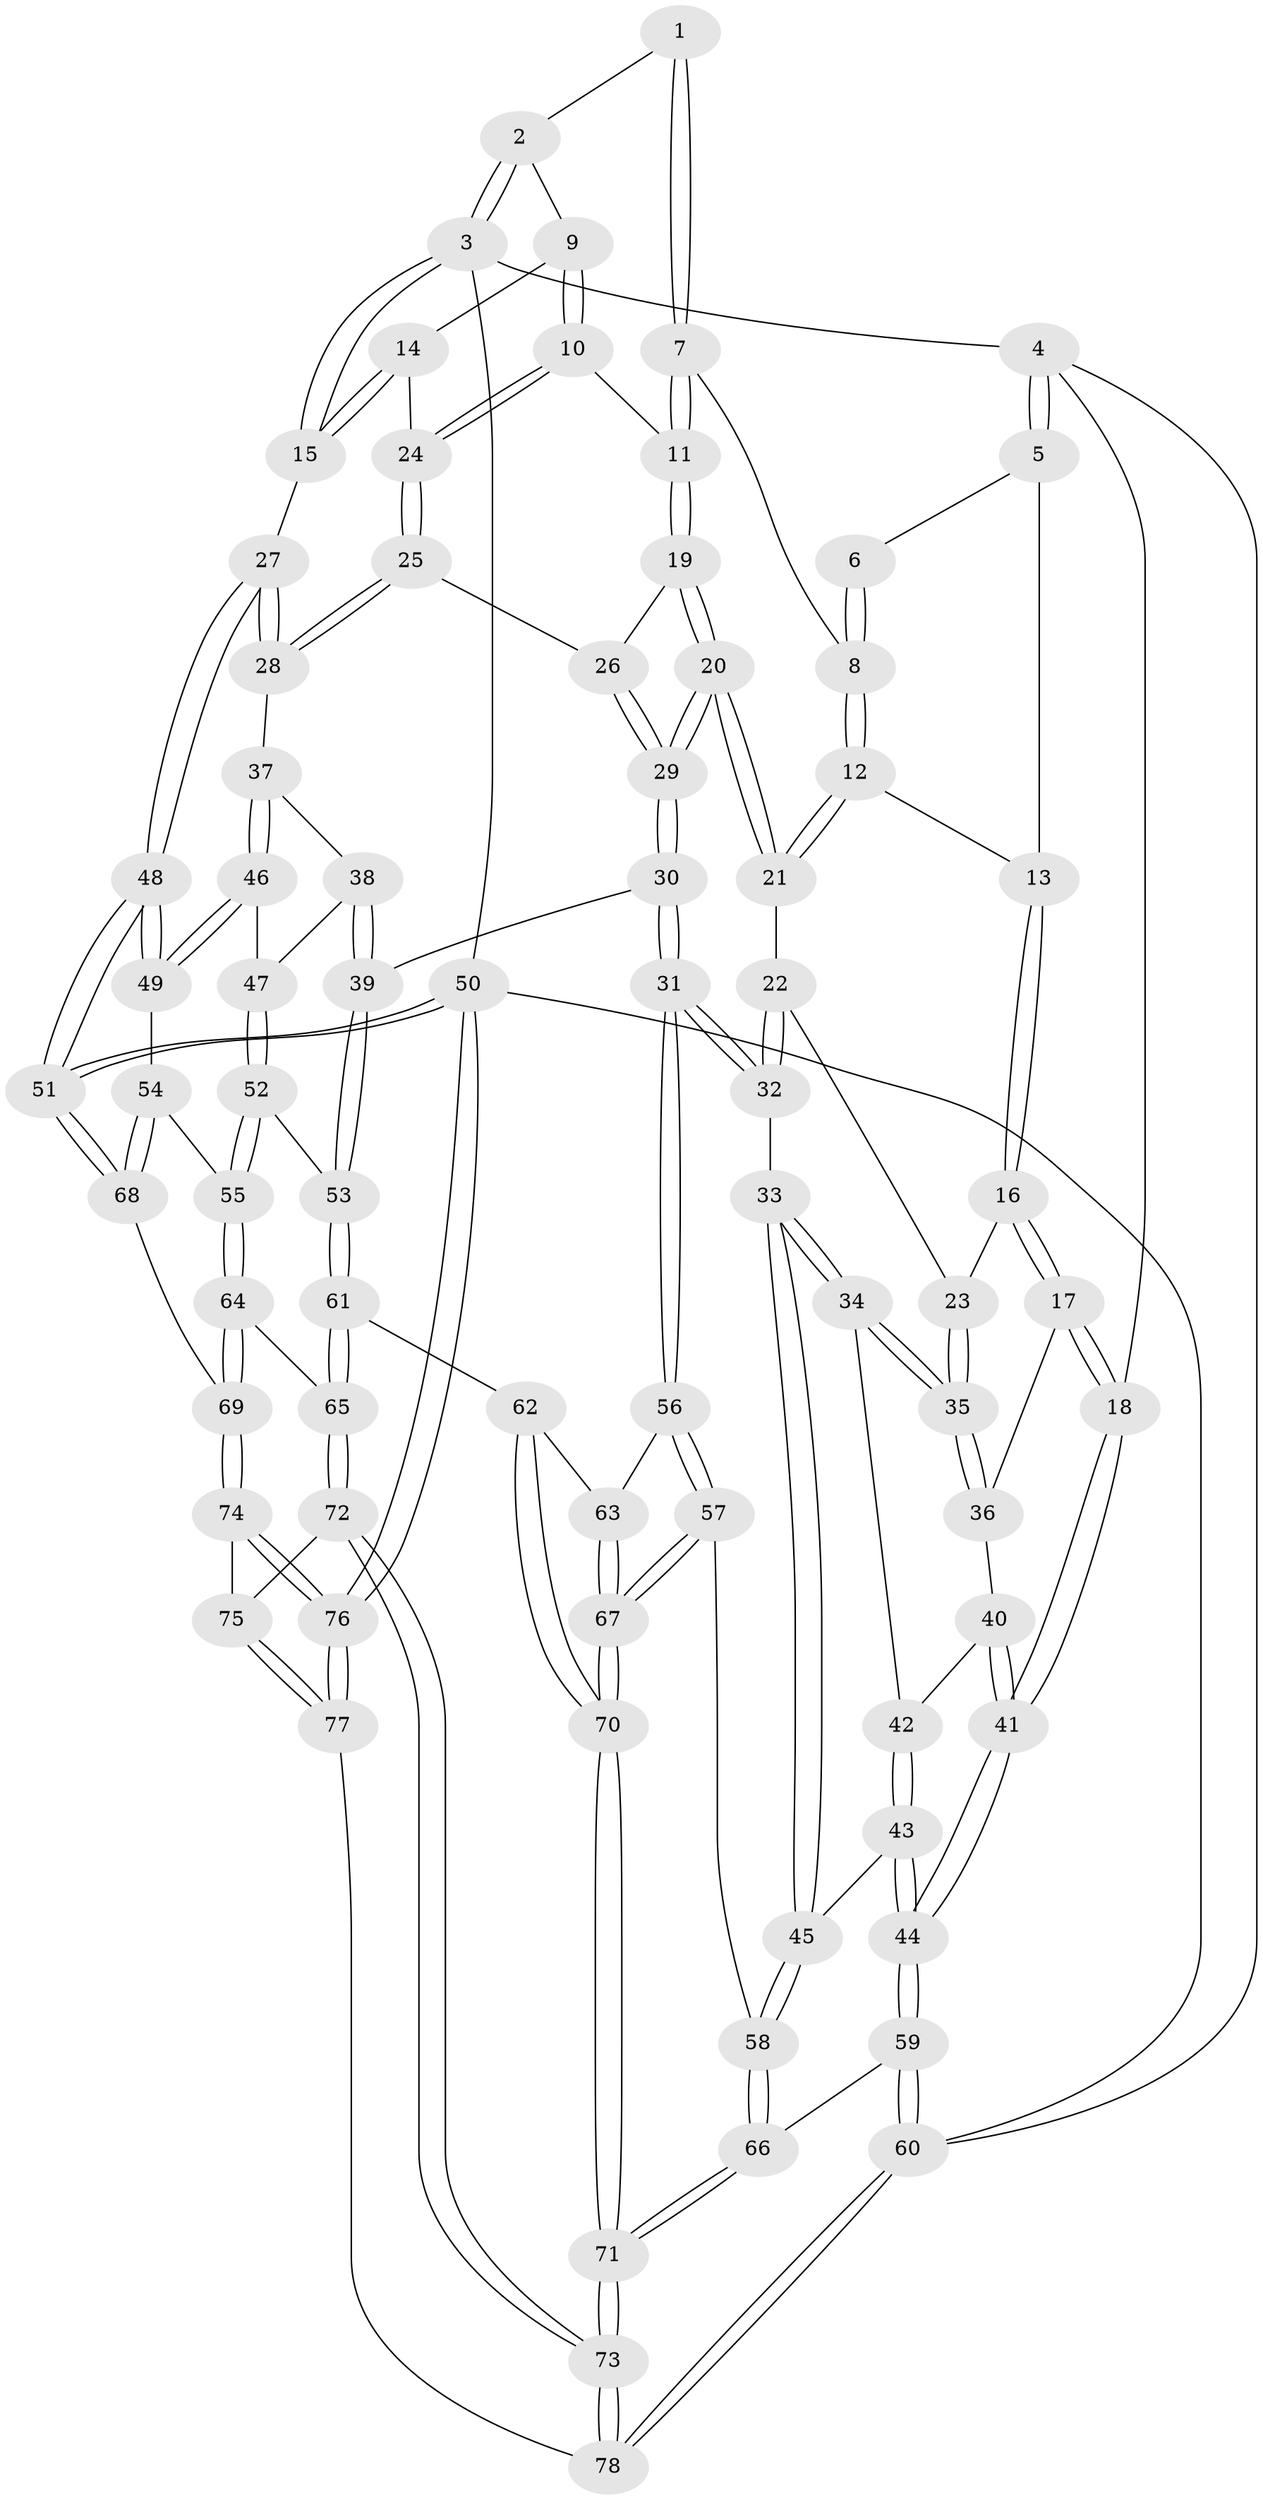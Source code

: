 // coarse degree distribution, {4: 0.32608695652173914, 5: 0.41304347826086957, 3: 0.10869565217391304, 6: 0.13043478260869565, 8: 0.021739130434782608}
// Generated by graph-tools (version 1.1) at 2025/42/03/06/25 10:42:26]
// undirected, 78 vertices, 192 edges
graph export_dot {
graph [start="1"]
  node [color=gray90,style=filled];
  1 [pos="+0.6265320935617449+0"];
  2 [pos="+0.8005989184325351+0"];
  3 [pos="+1+0"];
  4 [pos="+0+0"];
  5 [pos="+0.26747144379999516+0"];
  6 [pos="+0.37750582832571317+0"];
  7 [pos="+0.58442268237485+0.08705532941500752"];
  8 [pos="+0.4925248454420508+0.09446886469245536"];
  9 [pos="+0.8270928775028852+0"];
  10 [pos="+0.755011526701003+0.13433061837114166"];
  11 [pos="+0.623046854709894+0.1416310471778522"];
  12 [pos="+0.4075171936721613+0.11624762559217723"];
  13 [pos="+0.36675263278683823+0.08990663987182822"];
  14 [pos="+0.969114688158047+0.1183711039548999"];
  15 [pos="+1+0.20294632946447239"];
  16 [pos="+0.14302649632051412+0.21748764118547867"];
  17 [pos="+0.015403079863594104+0.20646328569204866"];
  18 [pos="+0+0.16832099317276256"];
  19 [pos="+0.6196434738057798+0.15569876667285584"];
  20 [pos="+0.5492020741674998+0.30032964664686296"];
  21 [pos="+0.41743014579229243+0.23348876308484096"];
  22 [pos="+0.3425227632773856+0.28729969177663395"];
  23 [pos="+0.2781603800775583+0.2918772143574448"];
  24 [pos="+0.806298272461136+0.18145690384749166"];
  25 [pos="+0.8213798980639542+0.3184029308824268"];
  26 [pos="+0.7526691434728958+0.3296052100545534"];
  27 [pos="+1+0.2099180350788658"];
  28 [pos="+0.875211041433863+0.358768425619647"];
  29 [pos="+0.5737588788061943+0.41488508666733676"];
  30 [pos="+0.5579110494851476+0.465085271455093"];
  31 [pos="+0.5563215866665364+0.4659603849189775"];
  32 [pos="+0.4639769323170495+0.4712965620166495"];
  33 [pos="+0.36195522240670425+0.5111978931775177"];
  34 [pos="+0.291626209813683+0.4319352218552715"];
  35 [pos="+0.2913213682361776+0.43047154727196774"];
  36 [pos="+0.11298763600310435+0.33729714692675905"];
  37 [pos="+0.8730109502351033+0.4031272510142809"];
  38 [pos="+0.7495797093614397+0.4734011998527545"];
  39 [pos="+0.6298506611184369+0.5108479864570795"];
  40 [pos="+0.17842762365232837+0.4384944880814807"];
  41 [pos="+0+0.6431899453311011"];
  42 [pos="+0.1864365554547608+0.44604175895230636"];
  43 [pos="+0.1932362541667469+0.599361924408481"];
  44 [pos="+0+0.6581447835615392"];
  45 [pos="+0.2936428321944118+0.6120709220007716"];
  46 [pos="+0.8914598025357711+0.4684151815959633"];
  47 [pos="+0.8205110240527671+0.5438739135087167"];
  48 [pos="+1+0.5707169822027075"];
  49 [pos="+0.9946977526788368+0.5664276129610244"];
  50 [pos="+1+1"];
  51 [pos="+1+0.8147589401441501"];
  52 [pos="+0.7725046190716348+0.617303518384044"];
  53 [pos="+0.7119275473359988+0.6096195417953578"];
  54 [pos="+0.8859377904536108+0.676719763845003"];
  55 [pos="+0.8395393269638645+0.672175872573167"];
  56 [pos="+0.518193971370667+0.6600385076363673"];
  57 [pos="+0.3340654552880578+0.6818176357605849"];
  58 [pos="+0.3146470310646197+0.66069443165835"];
  59 [pos="+0+0.7594424307196282"];
  60 [pos="+0+1"];
  61 [pos="+0.6419462663859283+0.7608037686916969"];
  62 [pos="+0.5974941320715949+0.7553667483194575"];
  63 [pos="+0.5287585248841425+0.68575480804101"];
  64 [pos="+0.79423070681899+0.7547330159547025"];
  65 [pos="+0.6843608171277611+0.8132365892859245"];
  66 [pos="+0.16358669210246296+0.8318142592693085"];
  67 [pos="+0.3849188823675215+0.8235004676903457"];
  68 [pos="+0.9694705403161183+0.8209771655848614"];
  69 [pos="+0.8915798100527725+0.8865457242611962"];
  70 [pos="+0.3955595387873432+0.9344808437789267"];
  71 [pos="+0.38111501464251374+0.9968555705676128"];
  72 [pos="+0.6917938489041588+0.8503158597805143"];
  73 [pos="+0.41101491539036694+1"];
  74 [pos="+0.851612736793717+0.9445238170718689"];
  75 [pos="+0.7802609861041196+0.9121241293387757"];
  76 [pos="+0.908277558994358+1"];
  77 [pos="+0.46347044362829803+1"];
  78 [pos="+0.41021310566443614+1"];
  1 -- 2;
  1 -- 7;
  1 -- 7;
  2 -- 3;
  2 -- 3;
  2 -- 9;
  3 -- 4;
  3 -- 15;
  3 -- 15;
  3 -- 50;
  4 -- 5;
  4 -- 5;
  4 -- 18;
  4 -- 60;
  5 -- 6;
  5 -- 13;
  6 -- 8;
  6 -- 8;
  7 -- 8;
  7 -- 11;
  7 -- 11;
  8 -- 12;
  8 -- 12;
  9 -- 10;
  9 -- 10;
  9 -- 14;
  10 -- 11;
  10 -- 24;
  10 -- 24;
  11 -- 19;
  11 -- 19;
  12 -- 13;
  12 -- 21;
  12 -- 21;
  13 -- 16;
  13 -- 16;
  14 -- 15;
  14 -- 15;
  14 -- 24;
  15 -- 27;
  16 -- 17;
  16 -- 17;
  16 -- 23;
  17 -- 18;
  17 -- 18;
  17 -- 36;
  18 -- 41;
  18 -- 41;
  19 -- 20;
  19 -- 20;
  19 -- 26;
  20 -- 21;
  20 -- 21;
  20 -- 29;
  20 -- 29;
  21 -- 22;
  22 -- 23;
  22 -- 32;
  22 -- 32;
  23 -- 35;
  23 -- 35;
  24 -- 25;
  24 -- 25;
  25 -- 26;
  25 -- 28;
  25 -- 28;
  26 -- 29;
  26 -- 29;
  27 -- 28;
  27 -- 28;
  27 -- 48;
  27 -- 48;
  28 -- 37;
  29 -- 30;
  29 -- 30;
  30 -- 31;
  30 -- 31;
  30 -- 39;
  31 -- 32;
  31 -- 32;
  31 -- 56;
  31 -- 56;
  32 -- 33;
  33 -- 34;
  33 -- 34;
  33 -- 45;
  33 -- 45;
  34 -- 35;
  34 -- 35;
  34 -- 42;
  35 -- 36;
  35 -- 36;
  36 -- 40;
  37 -- 38;
  37 -- 46;
  37 -- 46;
  38 -- 39;
  38 -- 39;
  38 -- 47;
  39 -- 53;
  39 -- 53;
  40 -- 41;
  40 -- 41;
  40 -- 42;
  41 -- 44;
  41 -- 44;
  42 -- 43;
  42 -- 43;
  43 -- 44;
  43 -- 44;
  43 -- 45;
  44 -- 59;
  44 -- 59;
  45 -- 58;
  45 -- 58;
  46 -- 47;
  46 -- 49;
  46 -- 49;
  47 -- 52;
  47 -- 52;
  48 -- 49;
  48 -- 49;
  48 -- 51;
  48 -- 51;
  49 -- 54;
  50 -- 51;
  50 -- 51;
  50 -- 76;
  50 -- 76;
  50 -- 60;
  51 -- 68;
  51 -- 68;
  52 -- 53;
  52 -- 55;
  52 -- 55;
  53 -- 61;
  53 -- 61;
  54 -- 55;
  54 -- 68;
  54 -- 68;
  55 -- 64;
  55 -- 64;
  56 -- 57;
  56 -- 57;
  56 -- 63;
  57 -- 58;
  57 -- 67;
  57 -- 67;
  58 -- 66;
  58 -- 66;
  59 -- 60;
  59 -- 60;
  59 -- 66;
  60 -- 78;
  60 -- 78;
  61 -- 62;
  61 -- 65;
  61 -- 65;
  62 -- 63;
  62 -- 70;
  62 -- 70;
  63 -- 67;
  63 -- 67;
  64 -- 65;
  64 -- 69;
  64 -- 69;
  65 -- 72;
  65 -- 72;
  66 -- 71;
  66 -- 71;
  67 -- 70;
  67 -- 70;
  68 -- 69;
  69 -- 74;
  69 -- 74;
  70 -- 71;
  70 -- 71;
  71 -- 73;
  71 -- 73;
  72 -- 73;
  72 -- 73;
  72 -- 75;
  73 -- 78;
  73 -- 78;
  74 -- 75;
  74 -- 76;
  74 -- 76;
  75 -- 77;
  75 -- 77;
  76 -- 77;
  76 -- 77;
  77 -- 78;
}
